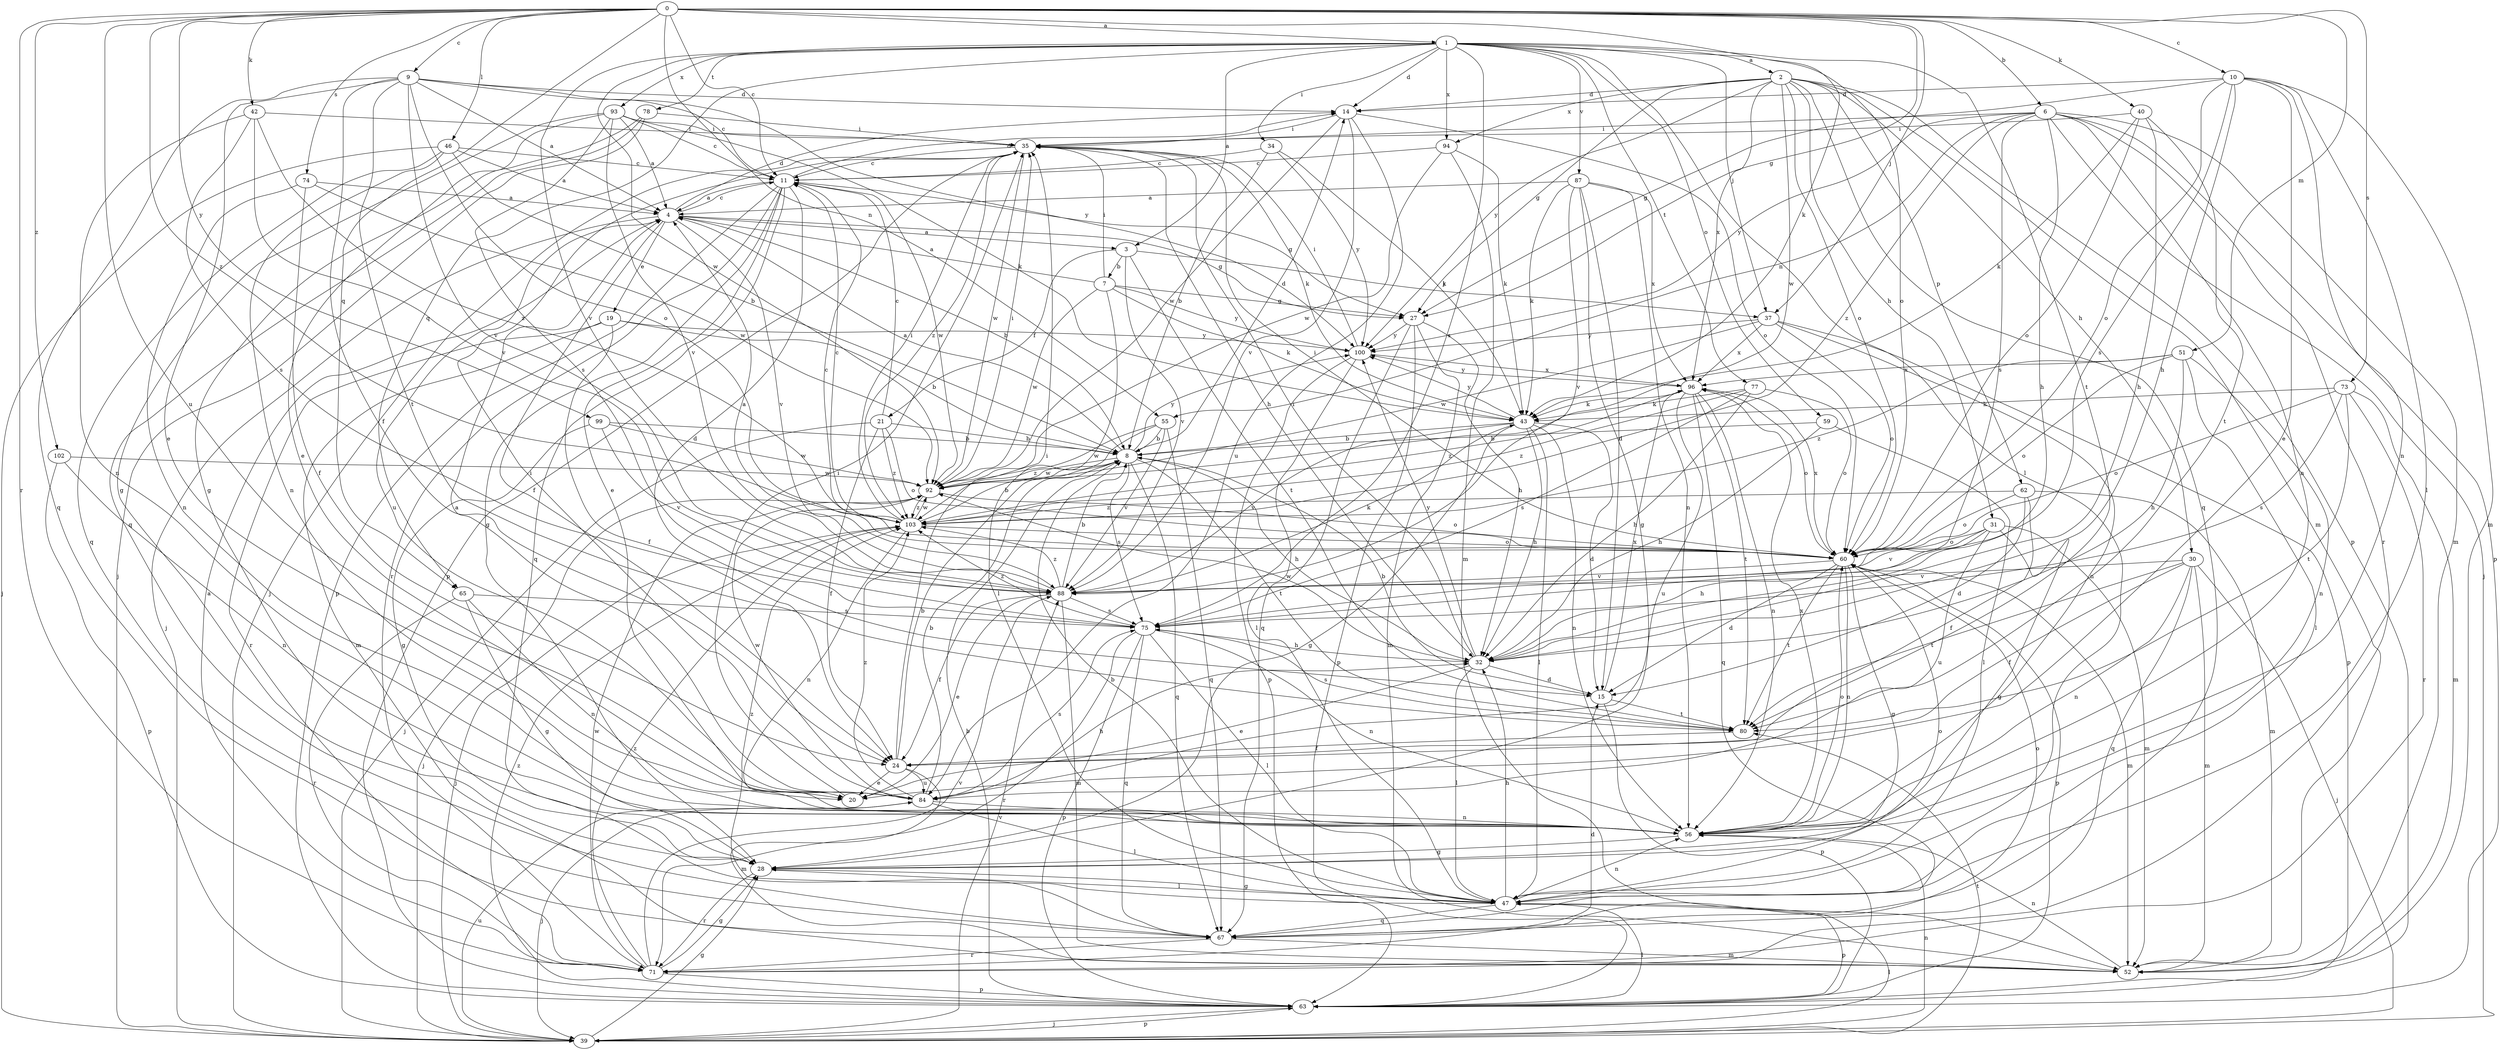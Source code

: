strict digraph  {
0;
1;
2;
3;
4;
6;
7;
8;
9;
10;
11;
14;
15;
19;
20;
21;
24;
27;
28;
30;
31;
32;
34;
35;
37;
39;
40;
42;
43;
46;
47;
51;
52;
55;
56;
59;
60;
62;
63;
65;
67;
71;
73;
74;
75;
77;
78;
80;
84;
87;
88;
92;
93;
94;
96;
99;
100;
102;
103;
0 -> 1  [label=a];
0 -> 6  [label=b];
0 -> 9  [label=c];
0 -> 10  [label=c];
0 -> 11  [label=c];
0 -> 27  [label=g];
0 -> 37  [label=j];
0 -> 40  [label=k];
0 -> 42  [label=k];
0 -> 43  [label=k];
0 -> 46  [label=l];
0 -> 51  [label=m];
0 -> 55  [label=n];
0 -> 65  [label=q];
0 -> 71  [label=r];
0 -> 73  [label=s];
0 -> 74  [label=s];
0 -> 84  [label=u];
0 -> 99  [label=y];
0 -> 102  [label=z];
0 -> 103  [label=z];
1 -> 2  [label=a];
1 -> 3  [label=a];
1 -> 14  [label=d];
1 -> 34  [label=i];
1 -> 37  [label=j];
1 -> 47  [label=l];
1 -> 59  [label=o];
1 -> 60  [label=o];
1 -> 65  [label=q];
1 -> 75  [label=s];
1 -> 77  [label=t];
1 -> 78  [label=t];
1 -> 80  [label=t];
1 -> 87  [label=v];
1 -> 88  [label=v];
1 -> 92  [label=w];
1 -> 93  [label=x];
1 -> 94  [label=x];
2 -> 14  [label=d];
2 -> 27  [label=g];
2 -> 30  [label=h];
2 -> 31  [label=h];
2 -> 52  [label=m];
2 -> 60  [label=o];
2 -> 62  [label=p];
2 -> 63  [label=p];
2 -> 67  [label=q];
2 -> 92  [label=w];
2 -> 94  [label=x];
2 -> 96  [label=x];
2 -> 100  [label=y];
3 -> 7  [label=b];
3 -> 21  [label=f];
3 -> 37  [label=j];
3 -> 80  [label=t];
3 -> 88  [label=v];
4 -> 3  [label=a];
4 -> 8  [label=b];
4 -> 11  [label=c];
4 -> 14  [label=d];
4 -> 19  [label=e];
4 -> 24  [label=f];
4 -> 27  [label=g];
4 -> 39  [label=j];
4 -> 84  [label=u];
4 -> 88  [label=v];
6 -> 32  [label=h];
6 -> 35  [label=i];
6 -> 39  [label=j];
6 -> 52  [label=m];
6 -> 55  [label=n];
6 -> 56  [label=n];
6 -> 63  [label=p];
6 -> 71  [label=r];
6 -> 75  [label=s];
6 -> 100  [label=y];
6 -> 103  [label=z];
7 -> 4  [label=a];
7 -> 27  [label=g];
7 -> 35  [label=i];
7 -> 43  [label=k];
7 -> 47  [label=l];
7 -> 92  [label=w];
7 -> 100  [label=y];
8 -> 4  [label=a];
8 -> 14  [label=d];
8 -> 32  [label=h];
8 -> 67  [label=q];
8 -> 75  [label=s];
8 -> 80  [label=t];
8 -> 92  [label=w];
8 -> 100  [label=y];
9 -> 4  [label=a];
9 -> 11  [label=c];
9 -> 14  [label=d];
9 -> 20  [label=e];
9 -> 24  [label=f];
9 -> 60  [label=o];
9 -> 67  [label=q];
9 -> 80  [label=t];
9 -> 88  [label=v];
9 -> 100  [label=y];
10 -> 14  [label=d];
10 -> 20  [label=e];
10 -> 27  [label=g];
10 -> 32  [label=h];
10 -> 47  [label=l];
10 -> 52  [label=m];
10 -> 56  [label=n];
10 -> 60  [label=o];
10 -> 75  [label=s];
11 -> 4  [label=a];
11 -> 14  [label=d];
11 -> 15  [label=d];
11 -> 20  [label=e];
11 -> 27  [label=g];
11 -> 28  [label=g];
11 -> 63  [label=p];
11 -> 67  [label=q];
11 -> 71  [label=r];
11 -> 92  [label=w];
14 -> 35  [label=i];
14 -> 60  [label=o];
14 -> 84  [label=u];
14 -> 88  [label=v];
14 -> 92  [label=w];
15 -> 8  [label=b];
15 -> 63  [label=p];
15 -> 80  [label=t];
15 -> 96  [label=x];
19 -> 8  [label=b];
19 -> 24  [label=f];
19 -> 52  [label=m];
19 -> 71  [label=r];
19 -> 100  [label=y];
20 -> 35  [label=i];
21 -> 8  [label=b];
21 -> 11  [label=c];
21 -> 24  [label=f];
21 -> 39  [label=j];
21 -> 60  [label=o];
21 -> 103  [label=z];
24 -> 8  [label=b];
24 -> 20  [label=e];
24 -> 35  [label=i];
24 -> 52  [label=m];
24 -> 84  [label=u];
27 -> 32  [label=h];
27 -> 52  [label=m];
27 -> 63  [label=p];
27 -> 67  [label=q];
27 -> 100  [label=y];
28 -> 47  [label=l];
28 -> 71  [label=r];
30 -> 24  [label=f];
30 -> 39  [label=j];
30 -> 52  [label=m];
30 -> 56  [label=n];
30 -> 67  [label=q];
30 -> 80  [label=t];
30 -> 88  [label=v];
31 -> 28  [label=g];
31 -> 32  [label=h];
31 -> 52  [label=m];
31 -> 60  [label=o];
31 -> 84  [label=u];
31 -> 88  [label=v];
32 -> 15  [label=d];
32 -> 20  [label=e];
32 -> 35  [label=i];
32 -> 47  [label=l];
32 -> 92  [label=w];
32 -> 100  [label=y];
34 -> 8  [label=b];
34 -> 11  [label=c];
34 -> 43  [label=k];
34 -> 100  [label=y];
35 -> 11  [label=c];
35 -> 32  [label=h];
35 -> 39  [label=j];
35 -> 43  [label=k];
35 -> 63  [label=p];
35 -> 92  [label=w];
35 -> 103  [label=z];
37 -> 56  [label=n];
37 -> 60  [label=o];
37 -> 63  [label=p];
37 -> 92  [label=w];
37 -> 96  [label=x];
37 -> 100  [label=y];
39 -> 28  [label=g];
39 -> 47  [label=l];
39 -> 56  [label=n];
39 -> 63  [label=p];
39 -> 80  [label=t];
39 -> 84  [label=u];
39 -> 88  [label=v];
40 -> 32  [label=h];
40 -> 35  [label=i];
40 -> 43  [label=k];
40 -> 60  [label=o];
40 -> 80  [label=t];
42 -> 35  [label=i];
42 -> 56  [label=n];
42 -> 75  [label=s];
42 -> 88  [label=v];
42 -> 103  [label=z];
43 -> 8  [label=b];
43 -> 15  [label=d];
43 -> 28  [label=g];
43 -> 32  [label=h];
43 -> 47  [label=l];
43 -> 56  [label=n];
43 -> 88  [label=v];
43 -> 100  [label=y];
46 -> 4  [label=a];
46 -> 8  [label=b];
46 -> 11  [label=c];
46 -> 39  [label=j];
46 -> 56  [label=n];
46 -> 67  [label=q];
47 -> 8  [label=b];
47 -> 28  [label=g];
47 -> 32  [label=h];
47 -> 56  [label=n];
47 -> 60  [label=o];
47 -> 63  [label=p];
47 -> 67  [label=q];
47 -> 103  [label=z];
51 -> 32  [label=h];
51 -> 47  [label=l];
51 -> 56  [label=n];
51 -> 60  [label=o];
51 -> 96  [label=x];
51 -> 103  [label=z];
52 -> 56  [label=n];
55 -> 8  [label=b];
55 -> 67  [label=q];
55 -> 88  [label=v];
55 -> 92  [label=w];
55 -> 103  [label=z];
56 -> 28  [label=g];
56 -> 60  [label=o];
56 -> 96  [label=x];
59 -> 8  [label=b];
59 -> 32  [label=h];
59 -> 47  [label=l];
60 -> 11  [label=c];
60 -> 15  [label=d];
60 -> 28  [label=g];
60 -> 35  [label=i];
60 -> 52  [label=m];
60 -> 56  [label=n];
60 -> 63  [label=p];
60 -> 80  [label=t];
60 -> 88  [label=v];
60 -> 96  [label=x];
62 -> 15  [label=d];
62 -> 24  [label=f];
62 -> 52  [label=m];
62 -> 60  [label=o];
62 -> 103  [label=z];
63 -> 8  [label=b];
63 -> 39  [label=j];
63 -> 47  [label=l];
63 -> 103  [label=z];
65 -> 28  [label=g];
65 -> 56  [label=n];
65 -> 71  [label=r];
65 -> 75  [label=s];
67 -> 52  [label=m];
67 -> 60  [label=o];
67 -> 71  [label=r];
71 -> 4  [label=a];
71 -> 15  [label=d];
71 -> 28  [label=g];
71 -> 63  [label=p];
71 -> 88  [label=v];
71 -> 92  [label=w];
71 -> 103  [label=z];
73 -> 43  [label=k];
73 -> 52  [label=m];
73 -> 60  [label=o];
73 -> 71  [label=r];
73 -> 75  [label=s];
73 -> 80  [label=t];
74 -> 4  [label=a];
74 -> 24  [label=f];
74 -> 56  [label=n];
74 -> 92  [label=w];
75 -> 32  [label=h];
75 -> 47  [label=l];
75 -> 56  [label=n];
75 -> 63  [label=p];
75 -> 67  [label=q];
75 -> 71  [label=r];
75 -> 103  [label=z];
77 -> 32  [label=h];
77 -> 43  [label=k];
77 -> 60  [label=o];
77 -> 75  [label=s];
77 -> 103  [label=z];
78 -> 28  [label=g];
78 -> 35  [label=i];
78 -> 39  [label=j];
78 -> 67  [label=q];
80 -> 24  [label=f];
80 -> 75  [label=s];
84 -> 4  [label=a];
84 -> 8  [label=b];
84 -> 32  [label=h];
84 -> 35  [label=i];
84 -> 39  [label=j];
84 -> 47  [label=l];
84 -> 56  [label=n];
84 -> 75  [label=s];
84 -> 92  [label=w];
84 -> 103  [label=z];
87 -> 4  [label=a];
87 -> 15  [label=d];
87 -> 28  [label=g];
87 -> 43  [label=k];
87 -> 56  [label=n];
87 -> 88  [label=v];
87 -> 96  [label=x];
88 -> 4  [label=a];
88 -> 8  [label=b];
88 -> 20  [label=e];
88 -> 24  [label=f];
88 -> 43  [label=k];
88 -> 52  [label=m];
88 -> 75  [label=s];
88 -> 103  [label=z];
92 -> 35  [label=i];
92 -> 39  [label=j];
92 -> 60  [label=o];
92 -> 103  [label=z];
93 -> 4  [label=a];
93 -> 11  [label=c];
93 -> 20  [label=e];
93 -> 28  [label=g];
93 -> 35  [label=i];
93 -> 43  [label=k];
93 -> 75  [label=s];
93 -> 88  [label=v];
94 -> 11  [label=c];
94 -> 43  [label=k];
94 -> 52  [label=m];
94 -> 92  [label=w];
96 -> 43  [label=k];
96 -> 56  [label=n];
96 -> 60  [label=o];
96 -> 67  [label=q];
96 -> 80  [label=t];
96 -> 84  [label=u];
96 -> 100  [label=y];
96 -> 103  [label=z];
99 -> 8  [label=b];
99 -> 28  [label=g];
99 -> 88  [label=v];
99 -> 92  [label=w];
100 -> 35  [label=i];
100 -> 47  [label=l];
100 -> 63  [label=p];
100 -> 96  [label=x];
102 -> 56  [label=n];
102 -> 63  [label=p];
102 -> 92  [label=w];
103 -> 8  [label=b];
103 -> 11  [label=c];
103 -> 35  [label=i];
103 -> 39  [label=j];
103 -> 56  [label=n];
103 -> 60  [label=o];
103 -> 92  [label=w];
}
